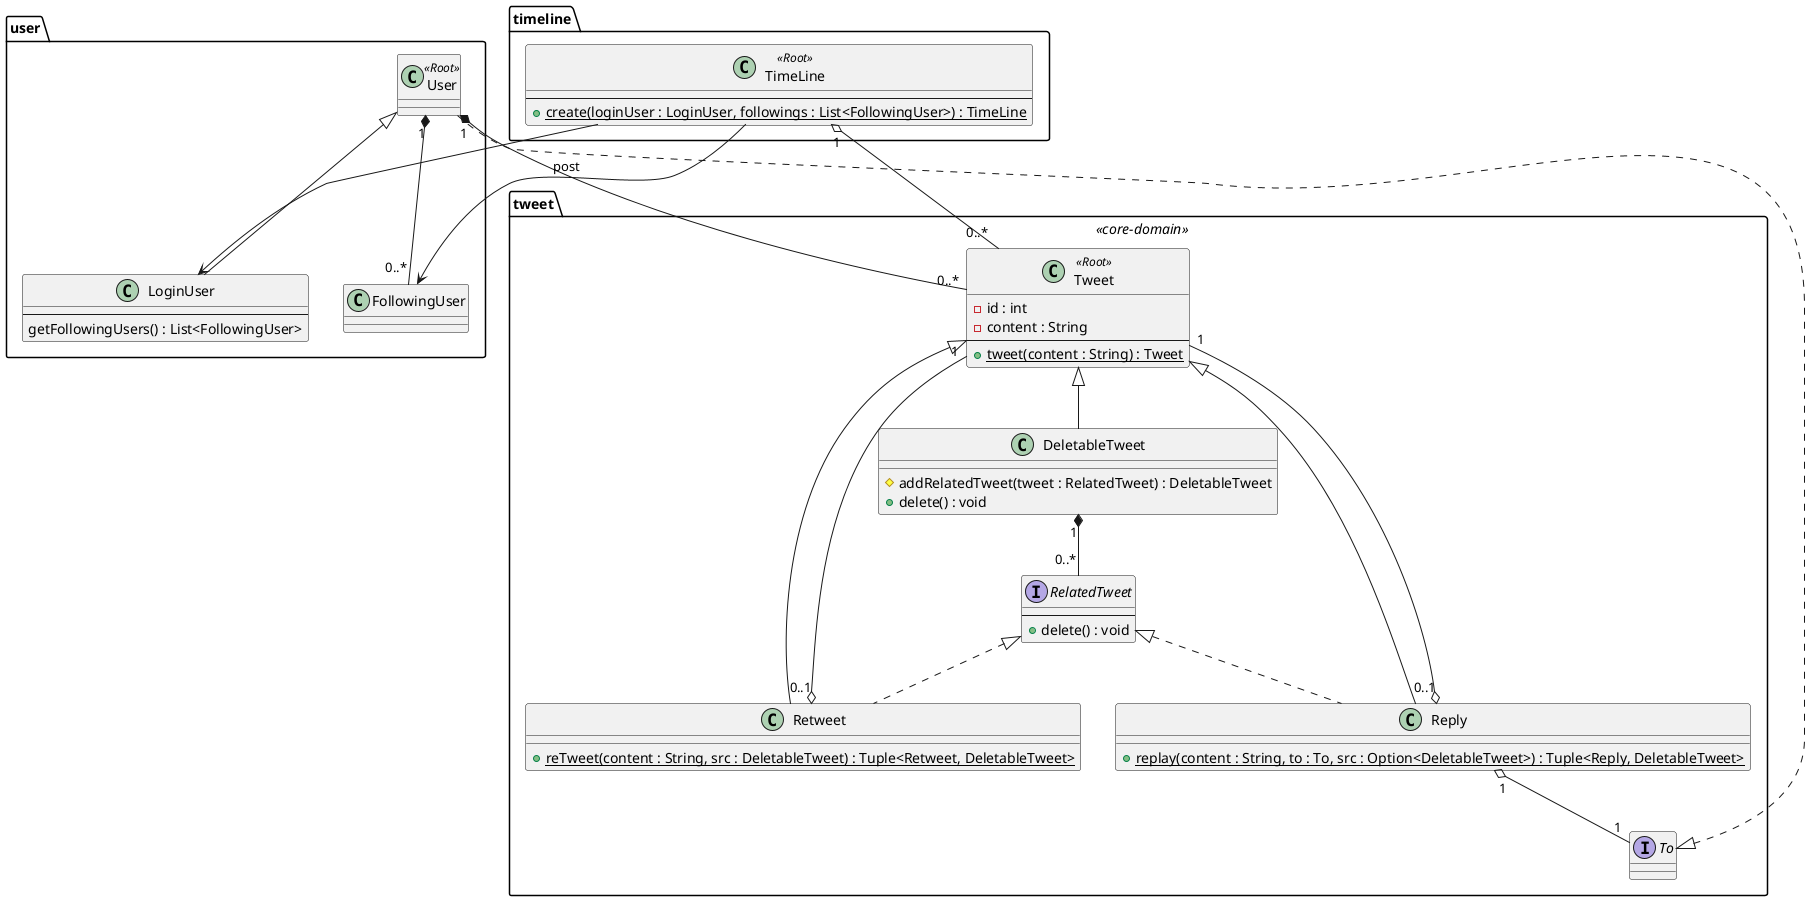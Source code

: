 @startuml

package tweet <<core-domain>> {
    class Tweet  <<Root>> {
        - id : int
        - content : String
        --
        + {static} tweet(content : String) : Tweet
    }
    class DeletableTweet {
        # addRelatedTweet(tweet : RelatedTweet) : DeletableTweet
        + delete() : void
    }
    interface RelatedTweet {
        --
        + delete() : void
    }
    class Retweet {
        + {static} reTweet(content : String, src : DeletableTweet) : Tuple<Retweet, DeletableTweet>
    }
    class Reply {
        + {static} replay(content : String, to : To, src : Option<DeletableTweet>) : Tuple<Reply, DeletableTweet>
    }
    interface To

    Tweet <|-- DeletableTweet
    RelatedTweet <|.. Reply
    RelatedTweet <|.. Retweet
    Tweet <|-- Reply
    Tweet <|-- Retweet
    Retweet "0..1" o-- "1" Tweet
    Reply "0..1" o-- "1" Tweet
    DeletableTweet "1" *-- "0..*" RelatedTweet

    Reply "1" o-- "1" To
}



package user {
    class User <<Root>>
    class LoginUser {
        --
        getFollowingUsers() : List<FollowingUser>
    }

    User <|-- LoginUser

    class FollowingUser
    User "1" *-- "0..*" FollowingUser
}

User "1" *-- "0..*" Tweet : post
To <|.. User

package timeline {
    class TimeLine <<Root>> {
        --
        + {static} create(loginUser : LoginUser, followings : List<FollowingUser>) : TimeLine
    }
}

TimeLine "1" o-- "0..*" Tweet
TimeLine --> LoginUser
TimeLine --> FollowingUser




@enduml

